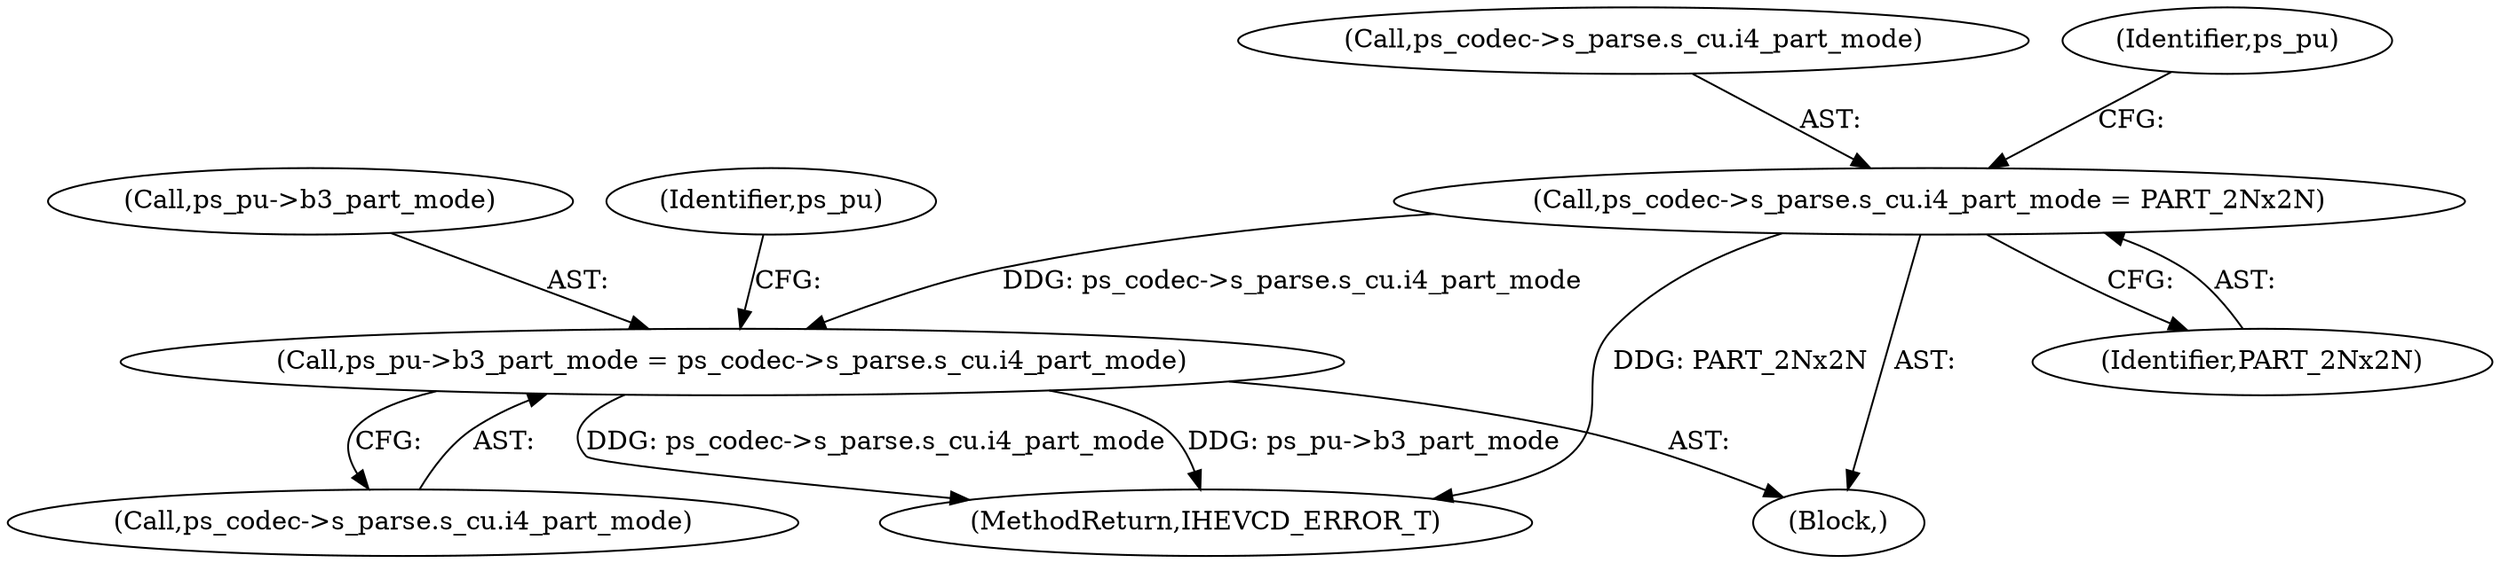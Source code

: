 digraph "0_Android_bcfc7124f6ef9f1ec128fb2e90de774a5b33d199_0@pointer" {
"1001909" [label="(Call,ps_codec->s_parse.s_cu.i4_part_mode = PART_2Nx2N)"];
"1001956" [label="(Call,ps_pu->b3_part_mode = ps_codec->s_parse.s_cu.i4_part_mode)"];
"1001956" [label="(Call,ps_pu->b3_part_mode = ps_codec->s_parse.s_cu.i4_part_mode)"];
"1001960" [label="(Call,ps_codec->s_parse.s_cu.i4_part_mode)"];
"1001957" [label="(Call,ps_pu->b3_part_mode)"];
"1001909" [label="(Call,ps_codec->s_parse.s_cu.i4_part_mode = PART_2Nx2N)"];
"1005173" [label="(MethodReturn,IHEVCD_ERROR_T)"];
"1001910" [label="(Call,ps_codec->s_parse.s_cu.i4_part_mode)"];
"1001917" [label="(Identifier,PART_2Nx2N)"];
"1001920" [label="(Identifier,ps_pu)"];
"1001800" [label="(Block,)"];
"1001969" [label="(Identifier,ps_pu)"];
"1001909" -> "1001800"  [label="AST: "];
"1001909" -> "1001917"  [label="CFG: "];
"1001910" -> "1001909"  [label="AST: "];
"1001917" -> "1001909"  [label="AST: "];
"1001920" -> "1001909"  [label="CFG: "];
"1001909" -> "1005173"  [label="DDG: PART_2Nx2N"];
"1001909" -> "1001956"  [label="DDG: ps_codec->s_parse.s_cu.i4_part_mode"];
"1001956" -> "1001800"  [label="AST: "];
"1001956" -> "1001960"  [label="CFG: "];
"1001957" -> "1001956"  [label="AST: "];
"1001960" -> "1001956"  [label="AST: "];
"1001969" -> "1001956"  [label="CFG: "];
"1001956" -> "1005173"  [label="DDG: ps_codec->s_parse.s_cu.i4_part_mode"];
"1001956" -> "1005173"  [label="DDG: ps_pu->b3_part_mode"];
}
